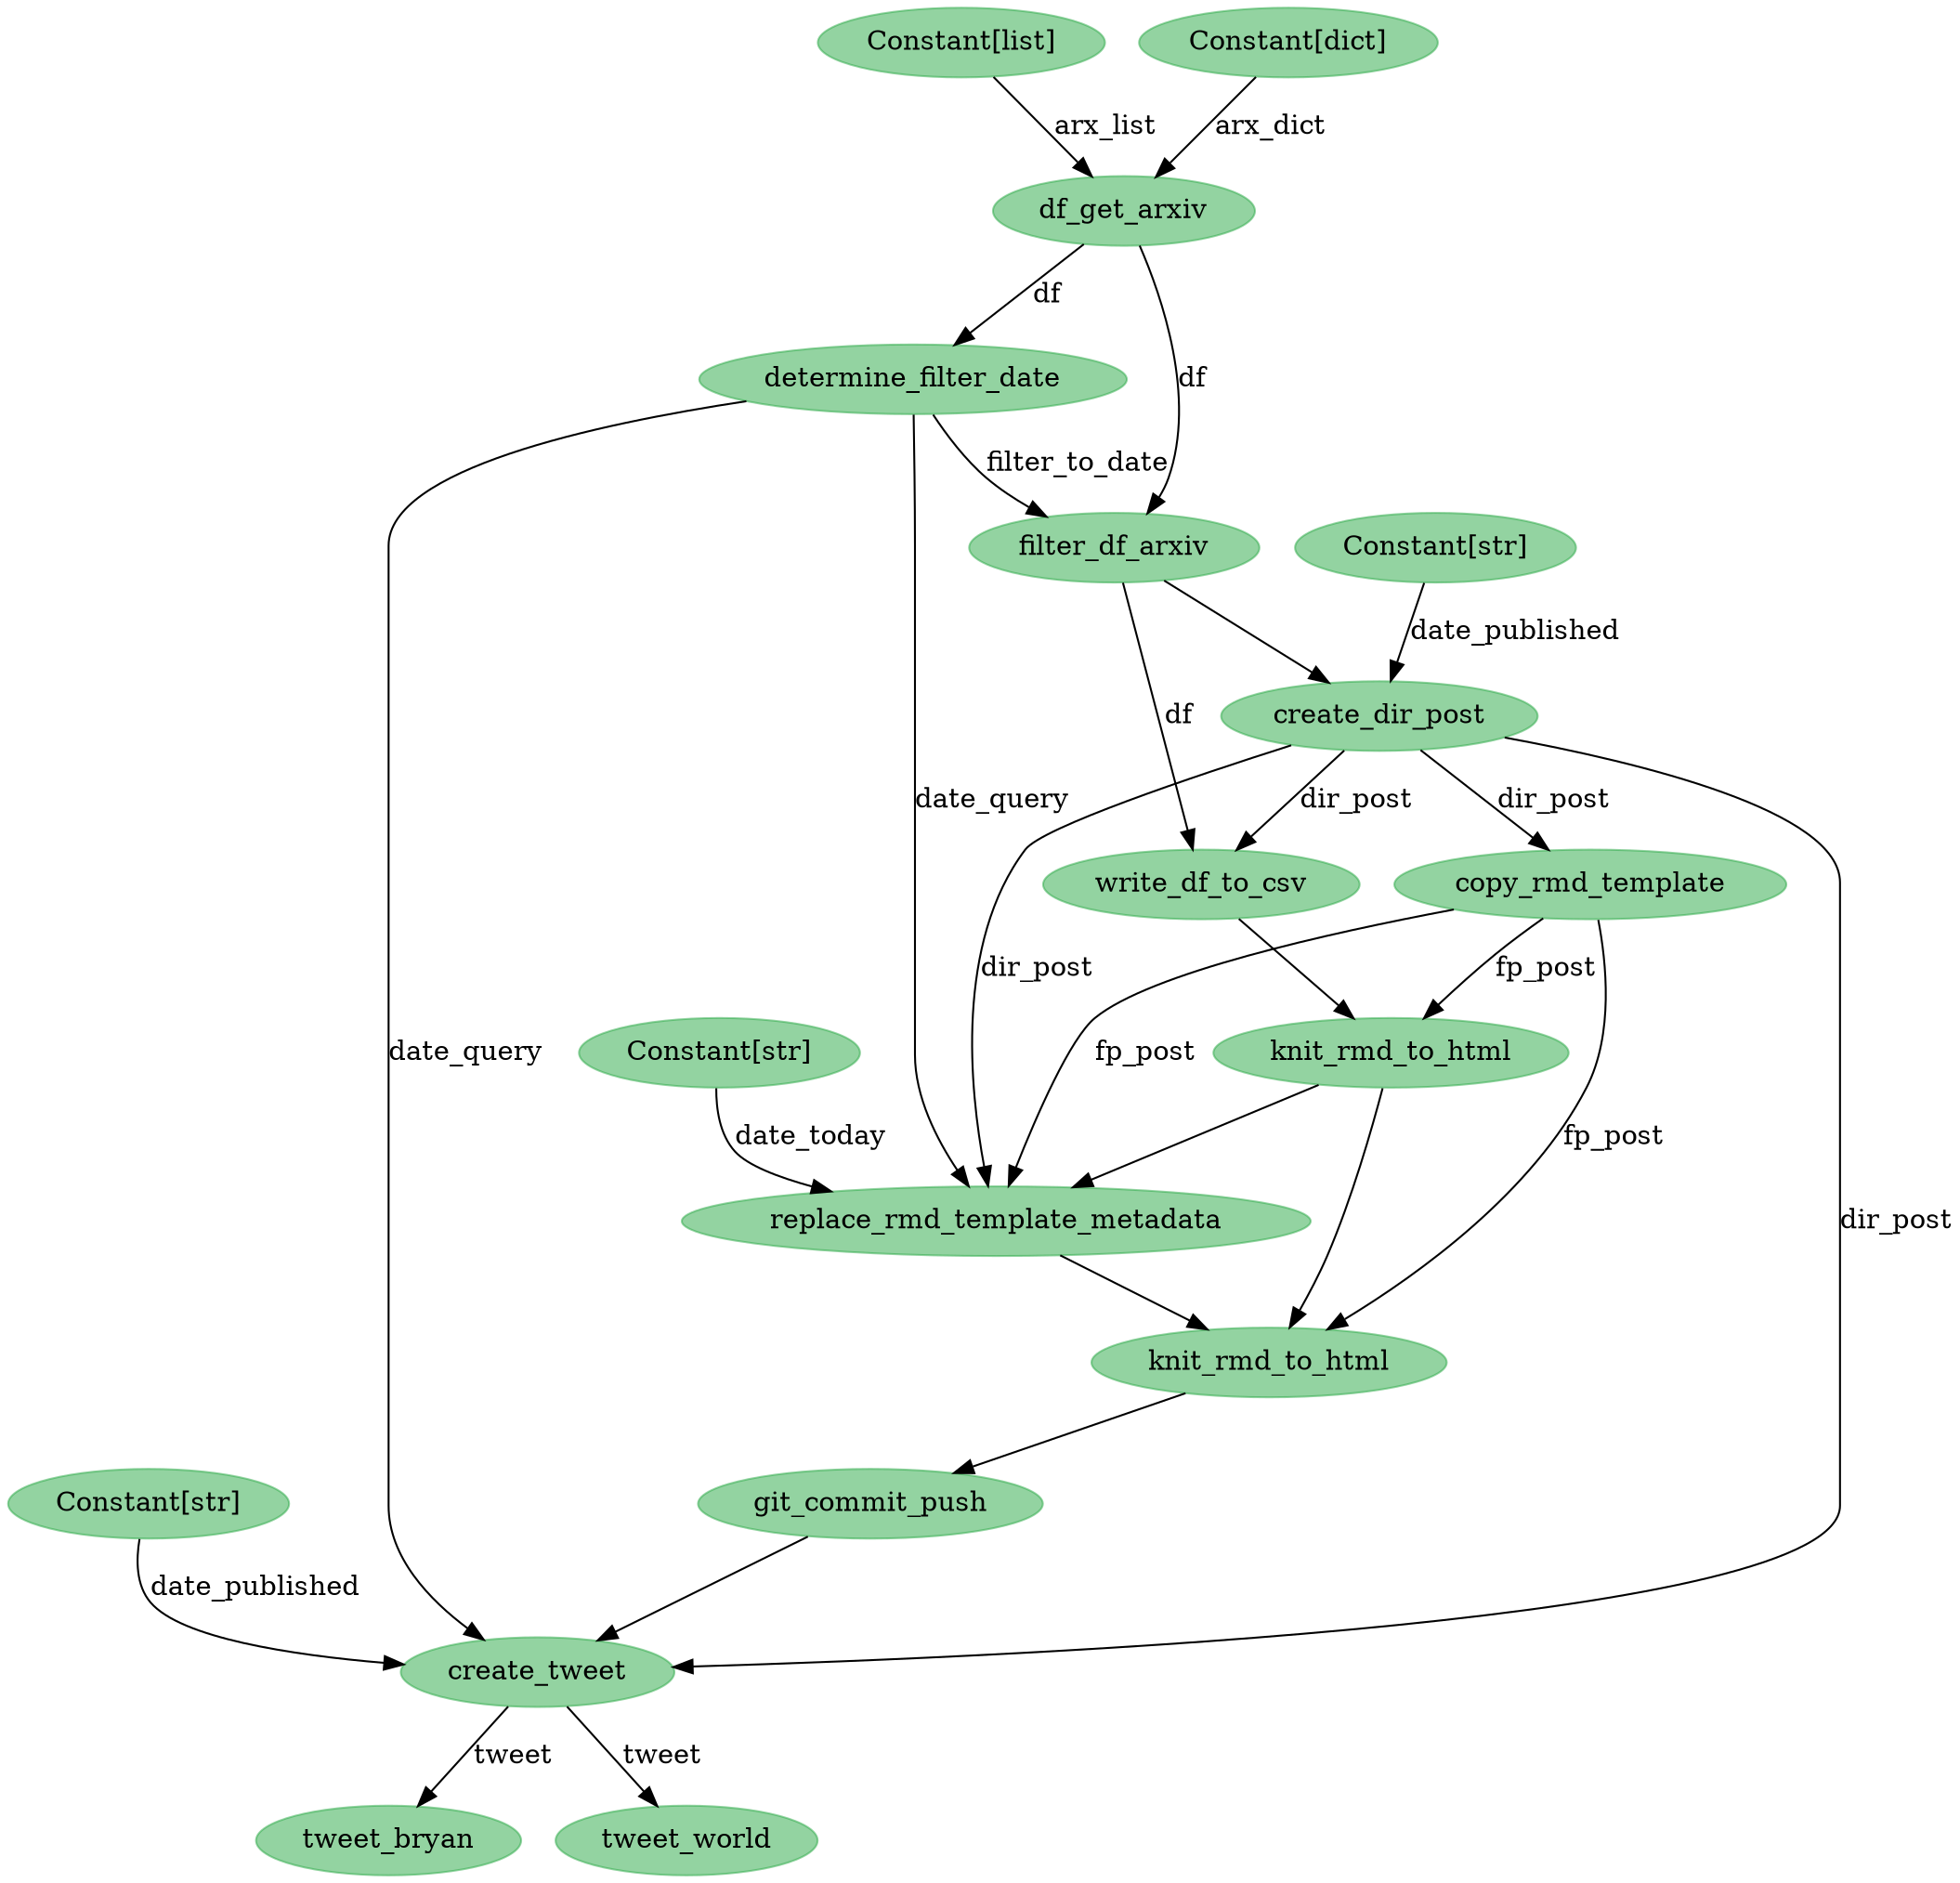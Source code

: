 digraph {
	4687857168 [label="Constant[str]" color="#28a74580" colorscheme=svg shape=ellipse style=filled]
	4687856528 [label=knit_rmd_to_html color="#28a74580" colorscheme=svg shape=ellipse style=filled]
	4687857552 [label=tweet_bryan color="#28a74580" colorscheme=svg shape=ellipse style=filled]
	4687816784 [label=df_get_arxiv color="#28a74580" colorscheme=svg shape=ellipse style=filled]
	4687816464 [label="Constant[list]" color="#28a74580" colorscheme=svg shape=ellipse style=filled]
	4687817296 [label=filter_df_arxiv color="#28a74580" colorscheme=svg shape=ellipse style=filled]
	4687817040 [label=determine_filter_date color="#28a74580" colorscheme=svg shape=ellipse style=filled]
	4687816592 [label="Constant[dict]" color="#28a74580" colorscheme=svg shape=ellipse style=filled]
	4687817424 [label=create_dir_post color="#28a74580" colorscheme=svg shape=ellipse style=filled]
	4687818384 [label="Constant[str]" color="#28a74580" colorscheme=svg shape=ellipse style=filled]
	4687817872 [label=write_df_to_csv color="#28a74580" colorscheme=svg shape=ellipse style=filled]
	4687818512 [label=copy_rmd_template color="#28a74580" colorscheme=svg shape=ellipse style=filled]
	4687855696 [label=knit_rmd_to_html color="#28a74580" colorscheme=svg shape=ellipse style=filled]
	4687856848 [label=git_commit_push color="#28a74580" colorscheme=svg shape=ellipse style=filled]
	4687855952 [label="Constant[str]" color="#28a74580" colorscheme=svg shape=ellipse style=filled]
	4687857744 [label=tweet_world color="#28a74580" colorscheme=svg shape=ellipse style=filled]
	4687855888 [label=replace_rmd_template_metadata color="#28a74580" colorscheme=svg shape=ellipse style=filled]
	4687857104 [label=create_tweet color="#28a74580" colorscheme=svg shape=ellipse style=filled]
	4687818512 -> 4687855696 [label=fp_post]
	4687817424 -> 4687857104 [label=dir_post]
	4687816464 -> 4687816784 [label=arx_list]
	4687817040 -> 4687857104 [label=date_query]
	4687817872 -> 4687855696
	4687855696 -> 4687855888
	4687855696 -> 4687856528
	4687856528 -> 4687856848
	4687857104 -> 4687857552 [label=tweet]
	4687817040 -> 4687817296 [label=filter_to_date]
	4687817296 -> 4687817872 [label=df]
	4687855952 -> 4687855888 [label=date_today]
	4687816784 -> 4687817040 [label=df]
	4687818512 -> 4687855888 [label=fp_post]
	4687818512 -> 4687856528 [label=fp_post]
	4687817424 -> 4687817872 [label=dir_post]
	4687817424 -> 4687818512 [label=dir_post]
	4687817424 -> 4687855888 [label=dir_post]
	4687817040 -> 4687855888 [label=date_query]
	4687818384 -> 4687817424 [label=date_published]
	4687857168 -> 4687857104 [label=date_published]
	4687817296 -> 4687817424
	4687855888 -> 4687856528
	4687856848 -> 4687857104
	4687857104 -> 4687857744 [label=tweet]
	4687816784 -> 4687817296 [label=df]
	4687816592 -> 4687816784 [label=arx_dict]
}
